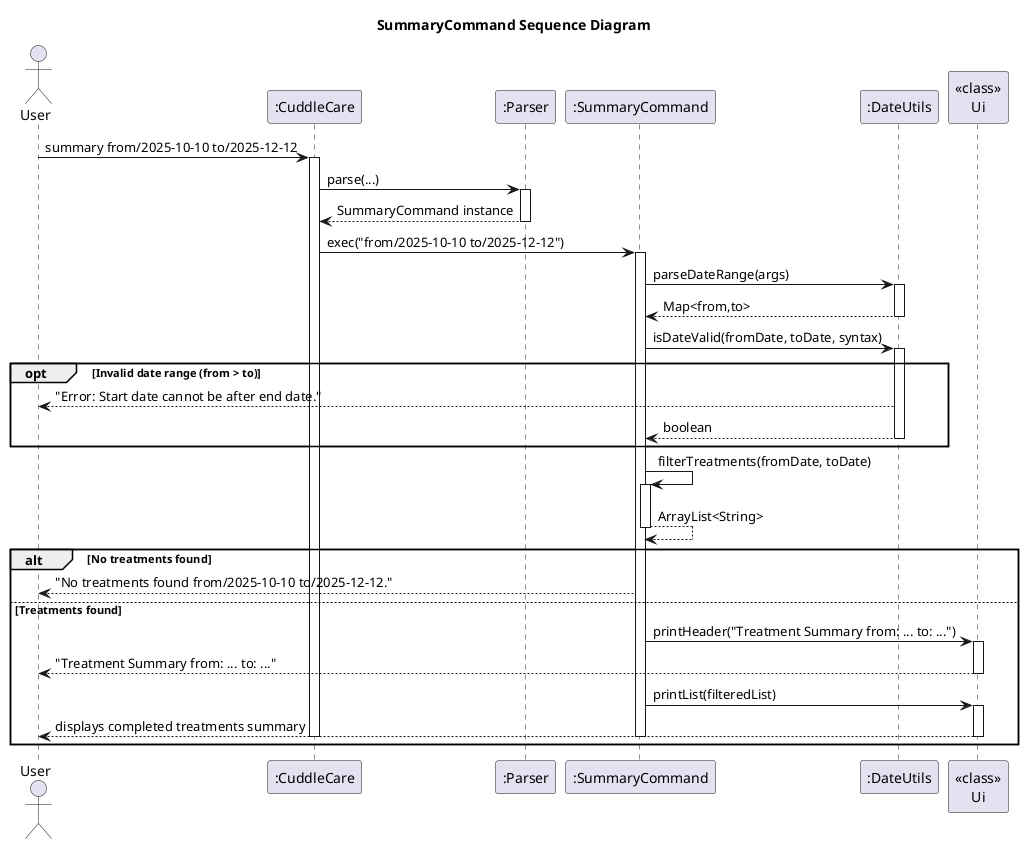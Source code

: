 @startuml
title SummaryCommand Sequence Diagram

actor User
participant ":CuddleCare" as CuddleCare
participant ":Parser" as Parser
participant ":SummaryCommand" as Command
participant ":DateUtils" as DateUtils
participant "<<class>>\nUi" as Ui


User -> CuddleCare: summary from/2025-10-10 to/2025-12-12
activate CuddleCare

CuddleCare -> Parser: parse(...)
activate Parser
Parser --> CuddleCare: SummaryCommand instance
deactivate Parser

CuddleCare -> Command: exec("from/2025-10-10 to/2025-12-12")
activate Command


Command -> DateUtils: parseDateRange(args)
activate DateUtils
DateUtils --> Command: Map<from,to>
deactivate DateUtils


Command -> DateUtils: isDateValid(fromDate, toDate, syntax)
activate DateUtils
opt Invalid date range (from > to)
    DateUtils --> User: "Error: Start date cannot be after end date."
    DateUtils --> Command: boolean
    deactivate DateUtils
end

Command -> Command: filterTreatments(fromDate, toDate)
activate Command
Command --> Command: ArrayList<String>
deactivate Command


alt No treatments found
    Command --> User: "No treatments found from/2025-10-10 to/2025-12-12."
else Treatments found
    Command -> Ui: printHeader("Treatment Summary from: ... to: ...")
    activate Ui
    Ui --> User: "Treatment Summary from: ... to: ..."
    deactivate Ui
    Command -> Ui: printList(filteredList)
    activate Ui
    Ui --> User: displays completed treatments summary
    deactivate Ui
    deactivate Command
    deactivate CuddleCare
end
@enduml